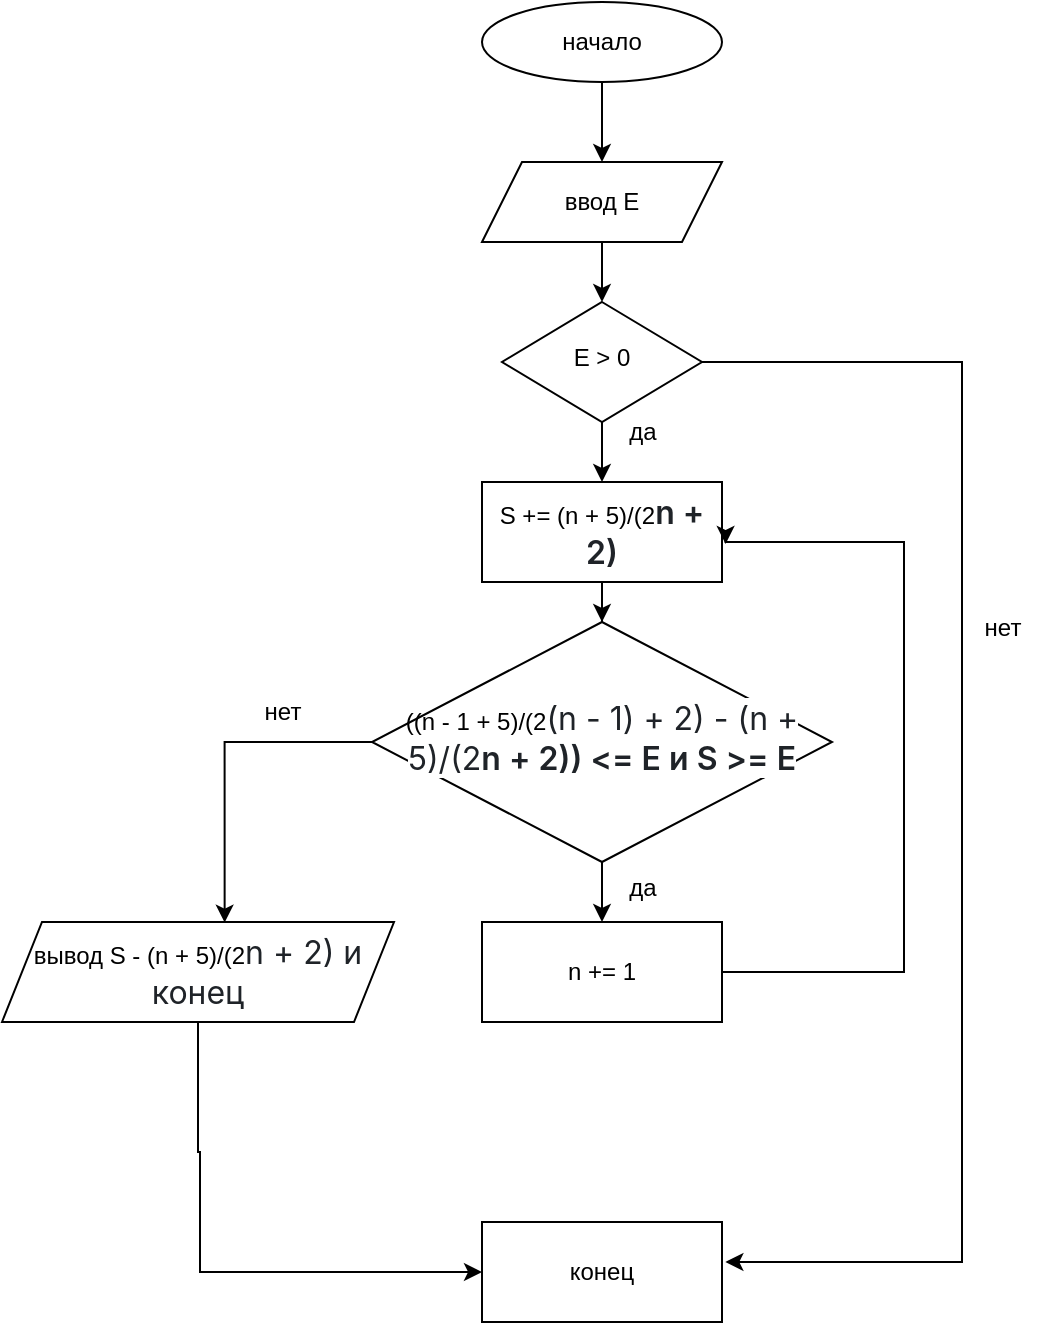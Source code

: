 <mxfile version="23.1.4" type="github">
  <diagram id="C5RBs43oDa-KdzZeNtuy" name="Page-1">
    <mxGraphModel dx="573" dy="204" grid="1" gridSize="10" guides="1" tooltips="1" connect="1" arrows="1" fold="1" page="1" pageScale="1" pageWidth="827" pageHeight="1169" math="0" shadow="0">
      <root>
        <mxCell id="WIyWlLk6GJQsqaUBKTNV-0" />
        <mxCell id="WIyWlLk6GJQsqaUBKTNV-1" parent="WIyWlLk6GJQsqaUBKTNV-0" />
        <mxCell id="58nYaRsRwZ1nYf6VexwY-2" style="edgeStyle=orthogonalEdgeStyle;rounded=0;orthogonalLoop=1;jettySize=auto;html=1;entryX=0.5;entryY=0;entryDx=0;entryDy=0;" edge="1" parent="WIyWlLk6GJQsqaUBKTNV-1" source="58nYaRsRwZ1nYf6VexwY-0" target="58nYaRsRwZ1nYf6VexwY-1">
          <mxGeometry relative="1" as="geometry" />
        </mxCell>
        <mxCell id="58nYaRsRwZ1nYf6VexwY-0" value="начало" style="ellipse;whiteSpace=wrap;html=1;" vertex="1" parent="WIyWlLk6GJQsqaUBKTNV-1">
          <mxGeometry x="470" y="10" width="120" height="40" as="geometry" />
        </mxCell>
        <mxCell id="58nYaRsRwZ1nYf6VexwY-4" style="edgeStyle=orthogonalEdgeStyle;rounded=0;orthogonalLoop=1;jettySize=auto;html=1;entryX=0.5;entryY=0;entryDx=0;entryDy=0;" edge="1" parent="WIyWlLk6GJQsqaUBKTNV-1" source="58nYaRsRwZ1nYf6VexwY-1" target="58nYaRsRwZ1nYf6VexwY-3">
          <mxGeometry relative="1" as="geometry" />
        </mxCell>
        <mxCell id="58nYaRsRwZ1nYf6VexwY-1" value="ввод E" style="shape=parallelogram;perimeter=parallelogramPerimeter;whiteSpace=wrap;html=1;fixedSize=1;" vertex="1" parent="WIyWlLk6GJQsqaUBKTNV-1">
          <mxGeometry x="470" y="90" width="120" height="40" as="geometry" />
        </mxCell>
        <mxCell id="58nYaRsRwZ1nYf6VexwY-6" style="edgeStyle=orthogonalEdgeStyle;rounded=0;orthogonalLoop=1;jettySize=auto;html=1;entryX=0.5;entryY=0;entryDx=0;entryDy=0;" edge="1" parent="WIyWlLk6GJQsqaUBKTNV-1" source="58nYaRsRwZ1nYf6VexwY-3" target="58nYaRsRwZ1nYf6VexwY-5">
          <mxGeometry relative="1" as="geometry" />
        </mxCell>
        <mxCell id="58nYaRsRwZ1nYf6VexwY-13" style="edgeStyle=orthogonalEdgeStyle;rounded=0;orthogonalLoop=1;jettySize=auto;html=1;entryX=1.014;entryY=0.4;entryDx=0;entryDy=0;entryPerimeter=0;" edge="1" parent="WIyWlLk6GJQsqaUBKTNV-1" source="58nYaRsRwZ1nYf6VexwY-3" target="58nYaRsRwZ1nYf6VexwY-12">
          <mxGeometry relative="1" as="geometry">
            <mxPoint x="700" y="640" as="targetPoint" />
            <Array as="points">
              <mxPoint x="710" y="190" />
              <mxPoint x="710" y="640" />
            </Array>
          </mxGeometry>
        </mxCell>
        <mxCell id="58nYaRsRwZ1nYf6VexwY-3" value="E &amp;gt; 0" style="rhombus;whiteSpace=wrap;html=1;shadow=0;fontFamily=Helvetica;fontSize=12;align=center;strokeWidth=1;spacing=6;spacingTop=-4;" vertex="1" parent="WIyWlLk6GJQsqaUBKTNV-1">
          <mxGeometry x="480" y="160" width="100" height="60" as="geometry" />
        </mxCell>
        <mxCell id="58nYaRsRwZ1nYf6VexwY-10" style="edgeStyle=orthogonalEdgeStyle;rounded=0;orthogonalLoop=1;jettySize=auto;html=1;entryX=0.5;entryY=0;entryDx=0;entryDy=0;" edge="1" parent="WIyWlLk6GJQsqaUBKTNV-1" source="58nYaRsRwZ1nYf6VexwY-5" target="58nYaRsRwZ1nYf6VexwY-7">
          <mxGeometry relative="1" as="geometry" />
        </mxCell>
        <mxCell id="58nYaRsRwZ1nYf6VexwY-5" value="S += (n + 5)/(2&lt;span style=&quot;box-sizing: border-box; font-weight: var(--base-text-weight-semibold, 600); color: rgb(31, 35, 40); font-family: -apple-system, BlinkMacSystemFont, &amp;quot;Segoe UI&amp;quot;, &amp;quot;Noto Sans&amp;quot;, Helvetica, Arial, sans-serif, &amp;quot;Apple Color Emoji&amp;quot;, &amp;quot;Segoe UI Emoji&amp;quot;; font-size: 16px; text-align: start; background-color: rgb(255, 255, 255);&quot;&gt;n + 2)&lt;/span&gt;" style="rounded=0;whiteSpace=wrap;html=1;" vertex="1" parent="WIyWlLk6GJQsqaUBKTNV-1">
          <mxGeometry x="470" y="250" width="120" height="50" as="geometry" />
        </mxCell>
        <mxCell id="58nYaRsRwZ1nYf6VexwY-11" style="edgeStyle=orthogonalEdgeStyle;rounded=0;orthogonalLoop=1;jettySize=auto;html=1;entryX=0.5;entryY=0;entryDx=0;entryDy=0;" edge="1" parent="WIyWlLk6GJQsqaUBKTNV-1" source="58nYaRsRwZ1nYf6VexwY-7" target="58nYaRsRwZ1nYf6VexwY-8">
          <mxGeometry relative="1" as="geometry" />
        </mxCell>
        <mxCell id="58nYaRsRwZ1nYf6VexwY-7" value="((n - 1 + 5)/(2&lt;span style=&quot;color: rgb(31, 35, 40); font-family: -apple-system, BlinkMacSystemFont, &amp;quot;Segoe UI&amp;quot;, &amp;quot;Noto Sans&amp;quot;, Helvetica, Arial, sans-serif, &amp;quot;Apple Color Emoji&amp;quot;, &amp;quot;Segoe UI Emoji&amp;quot;; font-size: 16px; text-align: start; background-color: rgb(255, 255, 255);&quot;&gt;(n - 1) + 2) - (n + 5)/(2&lt;/span&gt;&lt;span style=&quot;box-sizing: border-box; font-weight: var(--base-text-weight-semibold, 600); color: rgb(31, 35, 40); font-family: -apple-system, BlinkMacSystemFont, &amp;quot;Segoe UI&amp;quot;, &amp;quot;Noto Sans&amp;quot;, Helvetica, Arial, sans-serif, &amp;quot;Apple Color Emoji&amp;quot;, &amp;quot;Segoe UI Emoji&amp;quot;; font-size: 16px; text-align: start; background-color: rgb(255, 255, 255);&quot;&gt;n + 2)) &amp;lt;= E и S &amp;gt;= E&lt;/span&gt;" style="rhombus;whiteSpace=wrap;html=1;shadow=0;fontFamily=Helvetica;fontSize=12;align=center;strokeWidth=1;spacing=6;spacingTop=-4;" vertex="1" parent="WIyWlLk6GJQsqaUBKTNV-1">
          <mxGeometry x="415" y="320" width="230" height="120" as="geometry" />
        </mxCell>
        <mxCell id="58nYaRsRwZ1nYf6VexwY-22" style="edgeStyle=orthogonalEdgeStyle;rounded=0;orthogonalLoop=1;jettySize=auto;html=1;entryX=1.015;entryY=0.62;entryDx=0;entryDy=0;entryPerimeter=0;" edge="1" parent="WIyWlLk6GJQsqaUBKTNV-1" source="58nYaRsRwZ1nYf6VexwY-8" target="58nYaRsRwZ1nYf6VexwY-5">
          <mxGeometry relative="1" as="geometry">
            <mxPoint x="680" y="280" as="targetPoint" />
            <Array as="points">
              <mxPoint x="681" y="495" />
              <mxPoint x="681" y="280" />
              <mxPoint x="592" y="280" />
            </Array>
          </mxGeometry>
        </mxCell>
        <mxCell id="58nYaRsRwZ1nYf6VexwY-8" value="n += 1" style="rounded=0;whiteSpace=wrap;html=1;" vertex="1" parent="WIyWlLk6GJQsqaUBKTNV-1">
          <mxGeometry x="470" y="470" width="120" height="50" as="geometry" />
        </mxCell>
        <mxCell id="58nYaRsRwZ1nYf6VexwY-12" value="конец" style="rounded=0;whiteSpace=wrap;html=1;" vertex="1" parent="WIyWlLk6GJQsqaUBKTNV-1">
          <mxGeometry x="470" y="620" width="120" height="50" as="geometry" />
        </mxCell>
        <mxCell id="58nYaRsRwZ1nYf6VexwY-23" style="edgeStyle=orthogonalEdgeStyle;rounded=0;orthogonalLoop=1;jettySize=auto;html=1;entryX=0;entryY=0.5;entryDx=0;entryDy=0;" edge="1" parent="WIyWlLk6GJQsqaUBKTNV-1" source="58nYaRsRwZ1nYf6VexwY-16" target="58nYaRsRwZ1nYf6VexwY-12">
          <mxGeometry relative="1" as="geometry">
            <mxPoint x="340" y="640" as="targetPoint" />
            <Array as="points">
              <mxPoint x="328" y="585" />
              <mxPoint x="329" y="645" />
            </Array>
          </mxGeometry>
        </mxCell>
        <mxCell id="58nYaRsRwZ1nYf6VexwY-16" value="вывод S - (n + 5)/(2&lt;span style=&quot;color: rgb(31, 35, 40); font-family: -apple-system, BlinkMacSystemFont, &amp;quot;Segoe UI&amp;quot;, &amp;quot;Noto Sans&amp;quot;, Helvetica, Arial, sans-serif, &amp;quot;Apple Color Emoji&amp;quot;, &amp;quot;Segoe UI Emoji&amp;quot;; font-size: 16px; text-align: start; background-color: rgb(255, 255, 255);&quot;&gt;n + 2) и конец&lt;/span&gt;" style="shape=parallelogram;perimeter=parallelogramPerimeter;whiteSpace=wrap;html=1;fixedSize=1;" vertex="1" parent="WIyWlLk6GJQsqaUBKTNV-1">
          <mxGeometry x="230" y="470" width="196" height="50" as="geometry" />
        </mxCell>
        <mxCell id="58nYaRsRwZ1nYf6VexwY-17" value="нет" style="text;html=1;align=center;verticalAlign=middle;resizable=0;points=[];autosize=1;strokeColor=none;fillColor=none;" vertex="1" parent="WIyWlLk6GJQsqaUBKTNV-1">
          <mxGeometry x="710" y="308" width="40" height="30" as="geometry" />
        </mxCell>
        <mxCell id="58nYaRsRwZ1nYf6VexwY-18" value="да" style="text;html=1;align=center;verticalAlign=middle;resizable=0;points=[];autosize=1;strokeColor=none;fillColor=none;" vertex="1" parent="WIyWlLk6GJQsqaUBKTNV-1">
          <mxGeometry x="530" y="210" width="40" height="30" as="geometry" />
        </mxCell>
        <mxCell id="58nYaRsRwZ1nYf6VexwY-19" value="да" style="text;html=1;align=center;verticalAlign=middle;resizable=0;points=[];autosize=1;strokeColor=none;fillColor=none;" vertex="1" parent="WIyWlLk6GJQsqaUBKTNV-1">
          <mxGeometry x="530" y="438" width="40" height="30" as="geometry" />
        </mxCell>
        <mxCell id="58nYaRsRwZ1nYf6VexwY-20" value="нет" style="text;html=1;align=center;verticalAlign=middle;resizable=0;points=[];autosize=1;strokeColor=none;fillColor=none;" vertex="1" parent="WIyWlLk6GJQsqaUBKTNV-1">
          <mxGeometry x="350" y="350" width="40" height="30" as="geometry" />
        </mxCell>
        <mxCell id="58nYaRsRwZ1nYf6VexwY-21" style="edgeStyle=orthogonalEdgeStyle;rounded=0;orthogonalLoop=1;jettySize=auto;html=1;exitX=0;exitY=0.5;exitDx=0;exitDy=0;entryX=0.568;entryY=0.006;entryDx=0;entryDy=0;entryPerimeter=0;" edge="1" parent="WIyWlLk6GJQsqaUBKTNV-1" source="58nYaRsRwZ1nYf6VexwY-7" target="58nYaRsRwZ1nYf6VexwY-16">
          <mxGeometry relative="1" as="geometry" />
        </mxCell>
      </root>
    </mxGraphModel>
  </diagram>
</mxfile>
